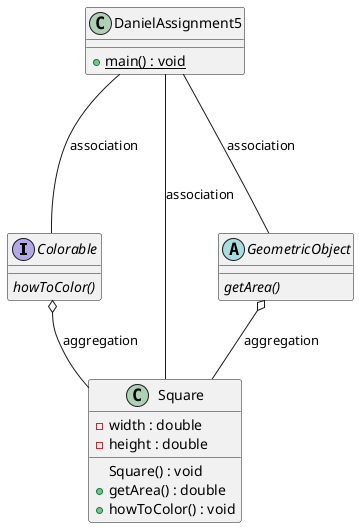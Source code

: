 @startuml

Colorable o-- Square : aggregation
GeometricObject o-- Square : aggregation

DanielAssignment5 --- GeometricObject : association
DanielAssignment5 --- Square : association
DanielAssignment5 --- Colorable : association

interface Colorable {
    {abstract} howToColor()
}

abstract class GeometricObject {
    {abstract} getArea()
}

class Square {
    - width : double
    - height : double
    Square() : void
    + getArea() : double
    + howToColor() : void
}

class DanielAssignment5 {
    {static} + main() : void
}

@enduml